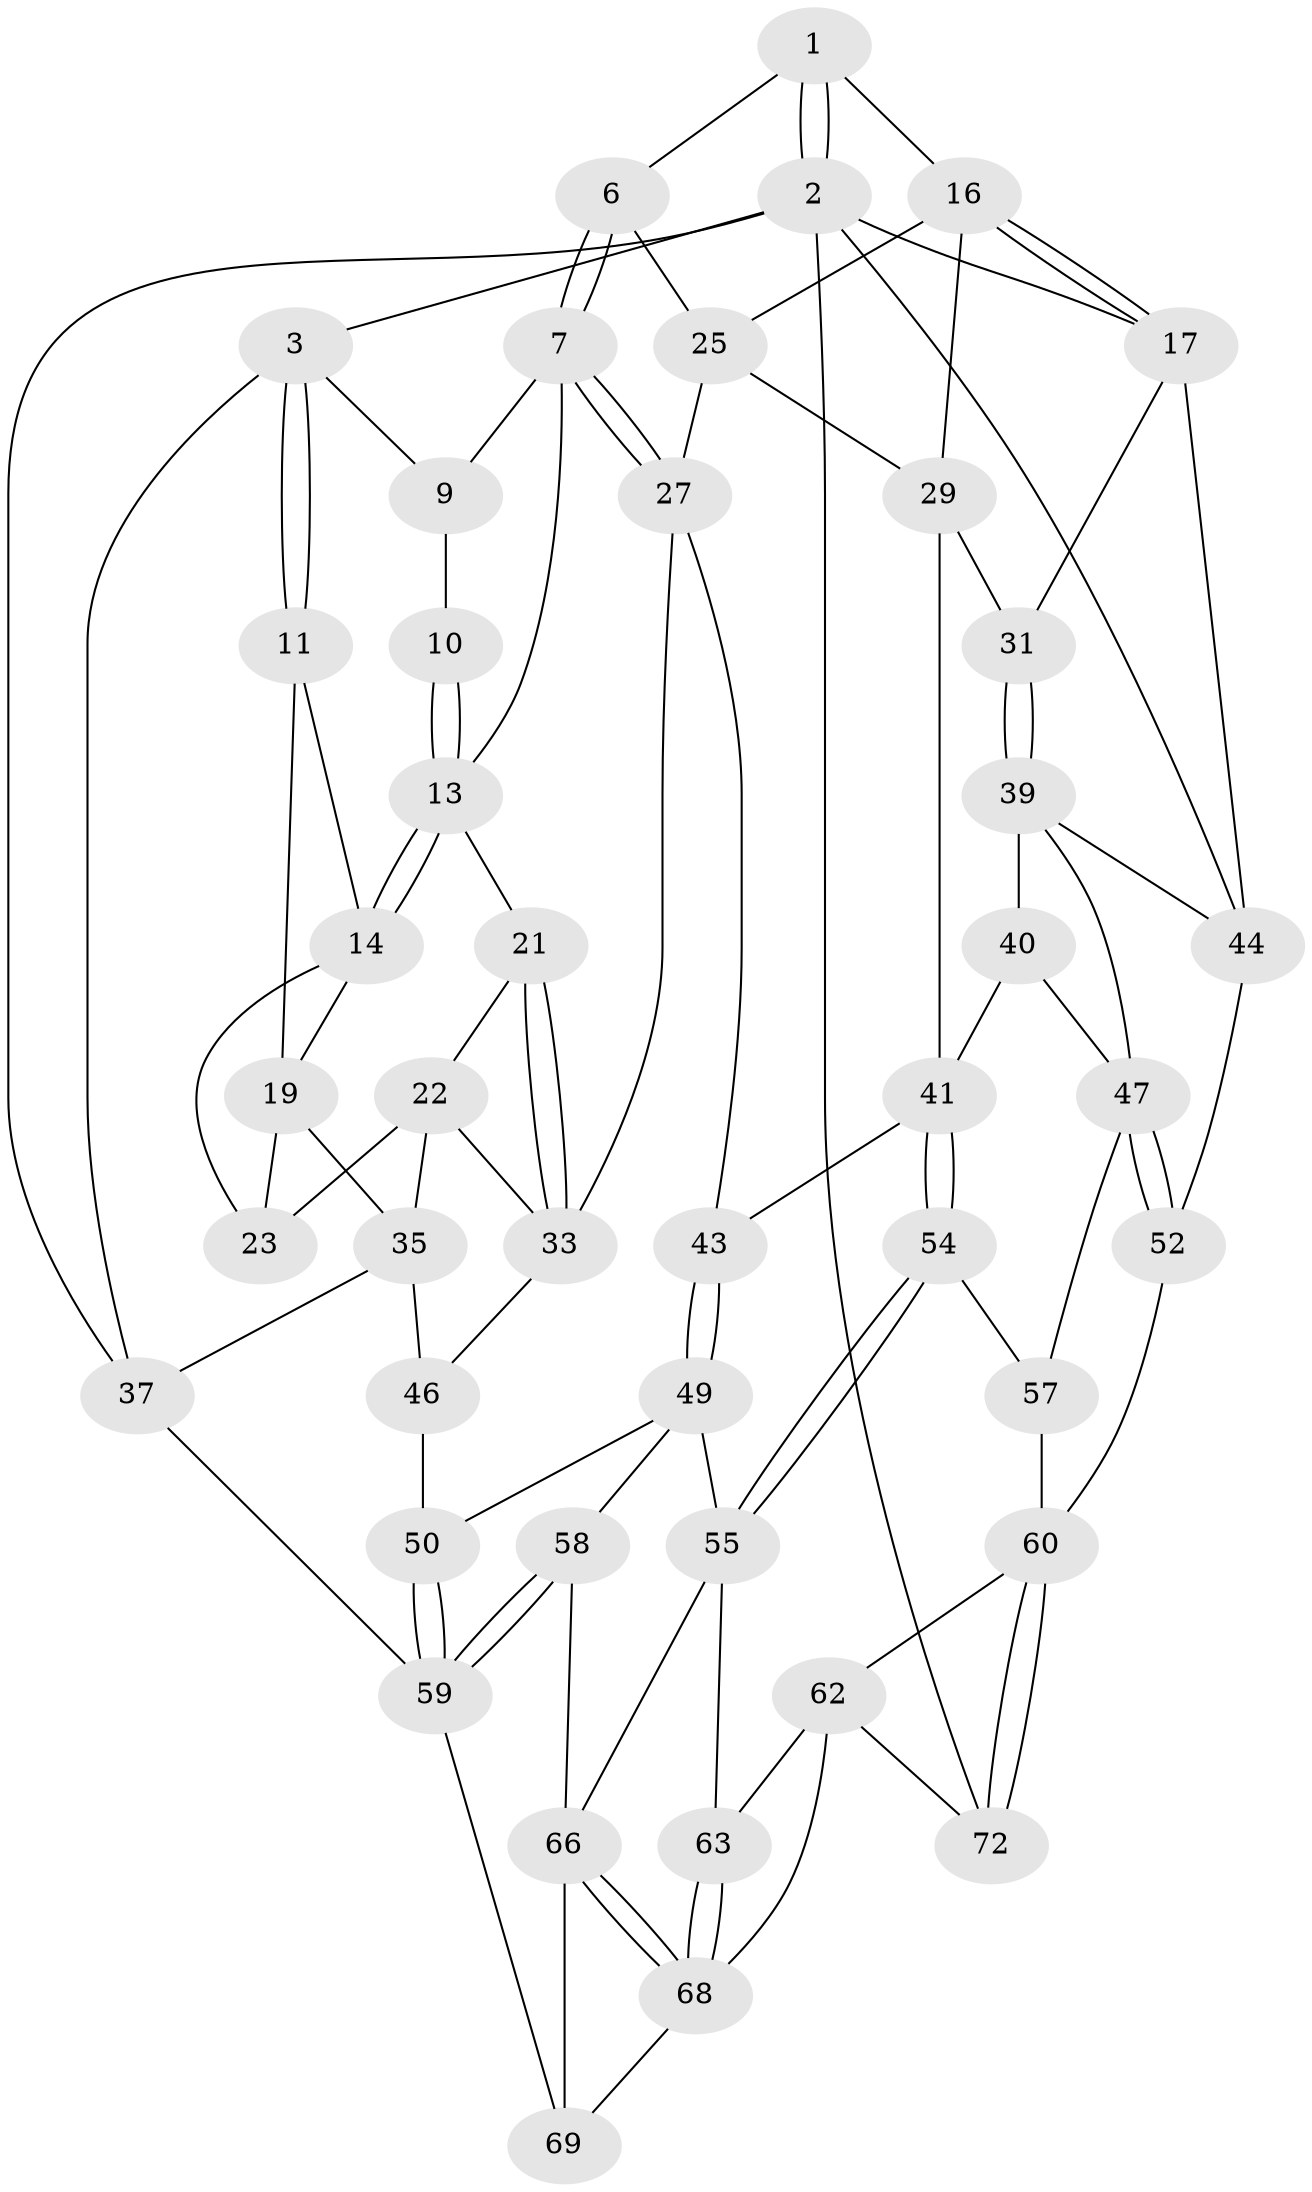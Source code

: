 // Generated by graph-tools (version 1.1) at 2025/24/03/03/25 07:24:35]
// undirected, 45 vertices, 99 edges
graph export_dot {
graph [start="1"]
  node [color=gray90,style=filled];
  1 [pos="+0.5867334466181602+0",super="+5"];
  2 [pos="+1+0",super="+53"];
  3 [pos="+0+0",super="+4"];
  6 [pos="+0.5696712067680388+0.2528272592618578"];
  7 [pos="+0.4061370393867424+0.3025959909827923",super="+8"];
  9 [pos="+0.31244441580056553+0.04874578161255405"];
  10 [pos="+0.20587979279841673+0.1394848729030067"];
  11 [pos="+0+0",super="+12"];
  13 [pos="+0.19350774961840417+0.3002783816388503",super="+15"];
  14 [pos="+0.12059112083162485+0.26986194319099116",super="+20"];
  16 [pos="+0.8559991364166308+0.2100554493047263",super="+24"];
  17 [pos="+1+0.275103739608577",super="+18"];
  19 [pos="+0+0.01851021729171583",super="+28"];
  21 [pos="+0.2495467326192108+0.43691220772797257"];
  22 [pos="+0.1359718885155259+0.44219220371772483",super="+34"];
  23 [pos="+0.0719403177797565+0.37609269604908246"];
  25 [pos="+0.5844259788453136+0.27825241125843525",super="+26"];
  27 [pos="+0.4978029371166865+0.4759549718688283",super="+32"];
  29 [pos="+0.7060518615936884+0.4870543314909952",super="+30"];
  31 [pos="+0.7512957097484375+0.48061374011975805"];
  33 [pos="+0.27928656661605183+0.5770626063053976",super="+38"];
  35 [pos="+0+0.5800273960547101",super="+36"];
  37 [pos="+0+1"];
  39 [pos="+0.8494045843198852+0.6304374131800722",super="+45"];
  40 [pos="+0.8493989447993578+0.6304488556686405"];
  41 [pos="+0.6607128313369791+0.7016378675988615",super="+42"];
  43 [pos="+0.3438715971150324+0.6858753891869144"];
  44 [pos="+1+0.4157727605605012",super="+51"];
  46 [pos="+0.06138683556241883+0.7610502648712062"];
  47 [pos="+0.910392937262937+0.7739195711831075",super="+48"];
  49 [pos="+0.34370456199647154+0.6866235781162778",super="+56"];
  50 [pos="+0.12868470217381917+0.7650292313872405"];
  52 [pos="+0.9114161309380115+0.7758199038327439"];
  54 [pos="+0.6643301715558992+0.7229347968653201"];
  55 [pos="+0.5655522484311811+0.8168509652633721",super="+64"];
  57 [pos="+0.6794060838826551+0.739977220107182"];
  58 [pos="+0.3480139512104511+0.7935863393676016"];
  59 [pos="+0.24730609458932618+0.9189771971894495",super="+65"];
  60 [pos="+0.7751198747983835+0.8944136061717928",super="+61"];
  62 [pos="+0.6346523452533535+0.9228154850447972",super="+71"];
  63 [pos="+0.5722361808330617+0.8935468650820928"];
  66 [pos="+0.45504259719455237+0.8755006533981932",super="+67"];
  68 [pos="+0.5234957122035218+0.9649222731166548",super="+70"];
  69 [pos="+0.3839734326231902+1"];
  72 [pos="+0.8686081221240634+1"];
  1 -- 2;
  1 -- 2;
  1 -- 16;
  1 -- 6;
  2 -- 3;
  2 -- 17;
  2 -- 72;
  2 -- 44;
  2 -- 37;
  3 -- 11;
  3 -- 11;
  3 -- 37;
  3 -- 9;
  6 -- 7;
  6 -- 7;
  6 -- 25;
  7 -- 27;
  7 -- 27;
  7 -- 9;
  7 -- 13;
  9 -- 10;
  10 -- 13;
  10 -- 13;
  11 -- 19;
  11 -- 14;
  13 -- 14;
  13 -- 14;
  13 -- 21;
  14 -- 19;
  14 -- 23;
  16 -- 17;
  16 -- 17;
  16 -- 25;
  16 -- 29;
  17 -- 31;
  17 -- 44;
  19 -- 35;
  19 -- 23;
  21 -- 22;
  21 -- 33;
  21 -- 33;
  22 -- 23;
  22 -- 35;
  22 -- 33;
  25 -- 27;
  25 -- 29;
  27 -- 33;
  27 -- 43;
  29 -- 31;
  29 -- 41;
  31 -- 39;
  31 -- 39;
  33 -- 46;
  35 -- 37;
  35 -- 46;
  37 -- 59;
  39 -- 40;
  39 -- 44;
  39 -- 47;
  40 -- 41;
  40 -- 47;
  41 -- 54;
  41 -- 54;
  41 -- 43;
  43 -- 49;
  43 -- 49;
  44 -- 52;
  46 -- 50;
  47 -- 52;
  47 -- 52;
  47 -- 57;
  49 -- 50;
  49 -- 58;
  49 -- 55;
  50 -- 59;
  50 -- 59;
  52 -- 60;
  54 -- 55;
  54 -- 55;
  54 -- 57;
  55 -- 66;
  55 -- 63;
  57 -- 60;
  58 -- 59;
  58 -- 59;
  58 -- 66;
  59 -- 69;
  60 -- 72;
  60 -- 72;
  60 -- 62;
  62 -- 63;
  62 -- 72;
  62 -- 68;
  63 -- 68;
  63 -- 68;
  66 -- 68;
  66 -- 68;
  66 -- 69;
  68 -- 69;
}
